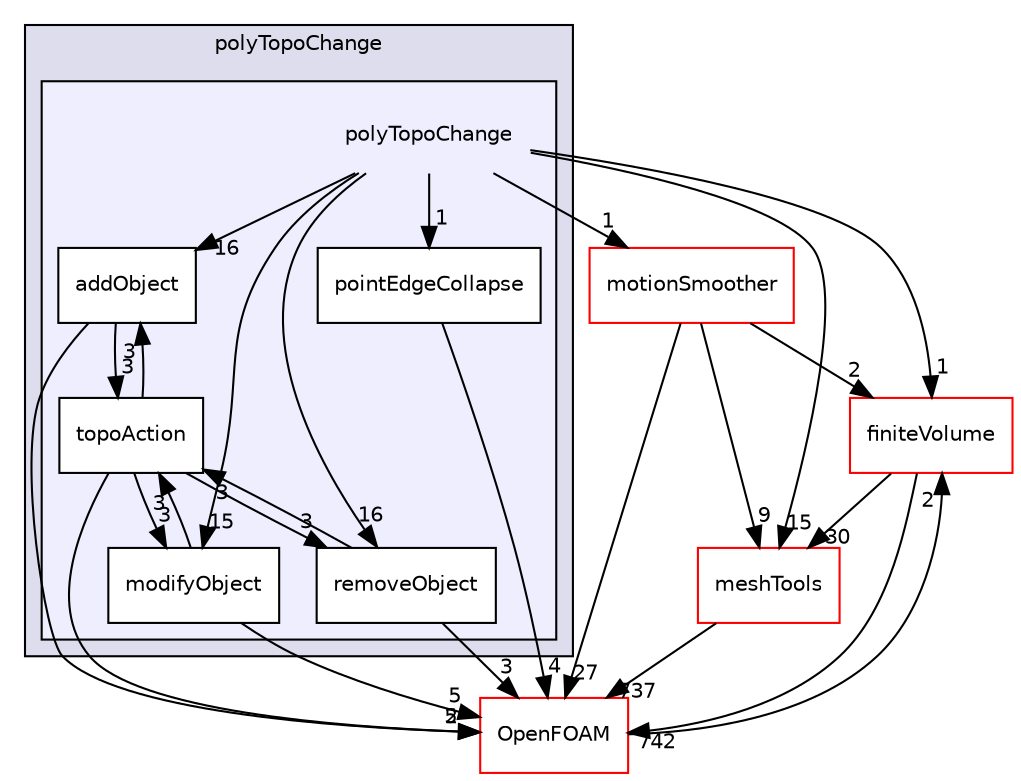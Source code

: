 digraph "src/dynamicMesh/polyTopoChange/polyTopoChange" {
  bgcolor=transparent;
  compound=true
  node [ fontsize="10", fontname="Helvetica"];
  edge [ labelfontsize="10", labelfontname="Helvetica"];
  subgraph clusterdir_1dcc9f8d039401a5088c21c8f851d182 {
    graph [ bgcolor="#ddddee", pencolor="black", label="polyTopoChange" fontname="Helvetica", fontsize="10", URL="dir_1dcc9f8d039401a5088c21c8f851d182.html"]
  subgraph clusterdir_312178702b93695831f6550a8adac170 {
    graph [ bgcolor="#eeeeff", pencolor="black", label="" URL="dir_312178702b93695831f6550a8adac170.html"];
    dir_312178702b93695831f6550a8adac170 [shape=plaintext label="polyTopoChange"];
    dir_d9ee5e3d9912dc032da774cc35ce3131 [shape=box label="addObject" color="black" fillcolor="white" style="filled" URL="dir_d9ee5e3d9912dc032da774cc35ce3131.html"];
    dir_cb27fedece1be2b4c875a7d735a8664e [shape=box label="modifyObject" color="black" fillcolor="white" style="filled" URL="dir_cb27fedece1be2b4c875a7d735a8664e.html"];
    dir_51c191f54fe0236cf748102de597495e [shape=box label="pointEdgeCollapse" color="black" fillcolor="white" style="filled" URL="dir_51c191f54fe0236cf748102de597495e.html"];
    dir_06296bd8b41385b4250e164b0b7ad03a [shape=box label="removeObject" color="black" fillcolor="white" style="filled" URL="dir_06296bd8b41385b4250e164b0b7ad03a.html"];
    dir_29390a93201d75a4a0dc1eba109fb924 [shape=box label="topoAction" color="black" fillcolor="white" style="filled" URL="dir_29390a93201d75a4a0dc1eba109fb924.html"];
  }
  }
  dir_9bd15774b555cf7259a6fa18f99fe99b [shape=box label="finiteVolume" color="red" URL="dir_9bd15774b555cf7259a6fa18f99fe99b.html"];
  dir_ae30ad0bef50cf391b24c614251bb9fd [shape=box label="meshTools" color="red" URL="dir_ae30ad0bef50cf391b24c614251bb9fd.html"];
  dir_a5f41142d67d2cb37e86033b3571a7be [shape=box label="motionSmoother" color="red" URL="dir_a5f41142d67d2cb37e86033b3571a7be.html"];
  dir_c5473ff19b20e6ec4dfe5c310b3778a8 [shape=box label="OpenFOAM" color="red" URL="dir_c5473ff19b20e6ec4dfe5c310b3778a8.html"];
  dir_9bd15774b555cf7259a6fa18f99fe99b->dir_ae30ad0bef50cf391b24c614251bb9fd [headlabel="30", labeldistance=1.5 headhref="dir_000894_001746.html"];
  dir_9bd15774b555cf7259a6fa18f99fe99b->dir_c5473ff19b20e6ec4dfe5c310b3778a8 [headlabel="742", labeldistance=1.5 headhref="dir_000894_001892.html"];
  dir_ae30ad0bef50cf391b24c614251bb9fd->dir_c5473ff19b20e6ec4dfe5c310b3778a8 [headlabel="737", labeldistance=1.5 headhref="dir_001746_001892.html"];
  dir_cb27fedece1be2b4c875a7d735a8664e->dir_c5473ff19b20e6ec4dfe5c310b3778a8 [headlabel="5", labeldistance=1.5 headhref="dir_000847_001892.html"];
  dir_cb27fedece1be2b4c875a7d735a8664e->dir_29390a93201d75a4a0dc1eba109fb924 [headlabel="3", labeldistance=1.5 headhref="dir_000847_000851.html"];
  dir_06296bd8b41385b4250e164b0b7ad03a->dir_c5473ff19b20e6ec4dfe5c310b3778a8 [headlabel="3", labeldistance=1.5 headhref="dir_000850_001892.html"];
  dir_06296bd8b41385b4250e164b0b7ad03a->dir_29390a93201d75a4a0dc1eba109fb924 [headlabel="3", labeldistance=1.5 headhref="dir_000850_000851.html"];
  dir_a5f41142d67d2cb37e86033b3571a7be->dir_9bd15774b555cf7259a6fa18f99fe99b [headlabel="2", labeldistance=1.5 headhref="dir_000829_000894.html"];
  dir_a5f41142d67d2cb37e86033b3571a7be->dir_ae30ad0bef50cf391b24c614251bb9fd [headlabel="9", labeldistance=1.5 headhref="dir_000829_001746.html"];
  dir_a5f41142d67d2cb37e86033b3571a7be->dir_c5473ff19b20e6ec4dfe5c310b3778a8 [headlabel="27", labeldistance=1.5 headhref="dir_000829_001892.html"];
  dir_51c191f54fe0236cf748102de597495e->dir_c5473ff19b20e6ec4dfe5c310b3778a8 [headlabel="4", labeldistance=1.5 headhref="dir_000848_001892.html"];
  dir_d9ee5e3d9912dc032da774cc35ce3131->dir_c5473ff19b20e6ec4dfe5c310b3778a8 [headlabel="5", labeldistance=1.5 headhref="dir_000846_001892.html"];
  dir_d9ee5e3d9912dc032da774cc35ce3131->dir_29390a93201d75a4a0dc1eba109fb924 [headlabel="3", labeldistance=1.5 headhref="dir_000846_000851.html"];
  dir_c5473ff19b20e6ec4dfe5c310b3778a8->dir_9bd15774b555cf7259a6fa18f99fe99b [headlabel="2", labeldistance=1.5 headhref="dir_001892_000894.html"];
  dir_29390a93201d75a4a0dc1eba109fb924->dir_cb27fedece1be2b4c875a7d735a8664e [headlabel="3", labeldistance=1.5 headhref="dir_000851_000847.html"];
  dir_29390a93201d75a4a0dc1eba109fb924->dir_06296bd8b41385b4250e164b0b7ad03a [headlabel="3", labeldistance=1.5 headhref="dir_000851_000850.html"];
  dir_29390a93201d75a4a0dc1eba109fb924->dir_d9ee5e3d9912dc032da774cc35ce3131 [headlabel="3", labeldistance=1.5 headhref="dir_000851_000846.html"];
  dir_29390a93201d75a4a0dc1eba109fb924->dir_c5473ff19b20e6ec4dfe5c310b3778a8 [headlabel="2", labeldistance=1.5 headhref="dir_000851_001892.html"];
  dir_312178702b93695831f6550a8adac170->dir_9bd15774b555cf7259a6fa18f99fe99b [headlabel="1", labeldistance=1.5 headhref="dir_000845_000894.html"];
  dir_312178702b93695831f6550a8adac170->dir_ae30ad0bef50cf391b24c614251bb9fd [headlabel="15", labeldistance=1.5 headhref="dir_000845_001746.html"];
  dir_312178702b93695831f6550a8adac170->dir_cb27fedece1be2b4c875a7d735a8664e [headlabel="15", labeldistance=1.5 headhref="dir_000845_000847.html"];
  dir_312178702b93695831f6550a8adac170->dir_06296bd8b41385b4250e164b0b7ad03a [headlabel="16", labeldistance=1.5 headhref="dir_000845_000850.html"];
  dir_312178702b93695831f6550a8adac170->dir_a5f41142d67d2cb37e86033b3571a7be [headlabel="1", labeldistance=1.5 headhref="dir_000845_000829.html"];
  dir_312178702b93695831f6550a8adac170->dir_51c191f54fe0236cf748102de597495e [headlabel="1", labeldistance=1.5 headhref="dir_000845_000848.html"];
  dir_312178702b93695831f6550a8adac170->dir_d9ee5e3d9912dc032da774cc35ce3131 [headlabel="16", labeldistance=1.5 headhref="dir_000845_000846.html"];
}
